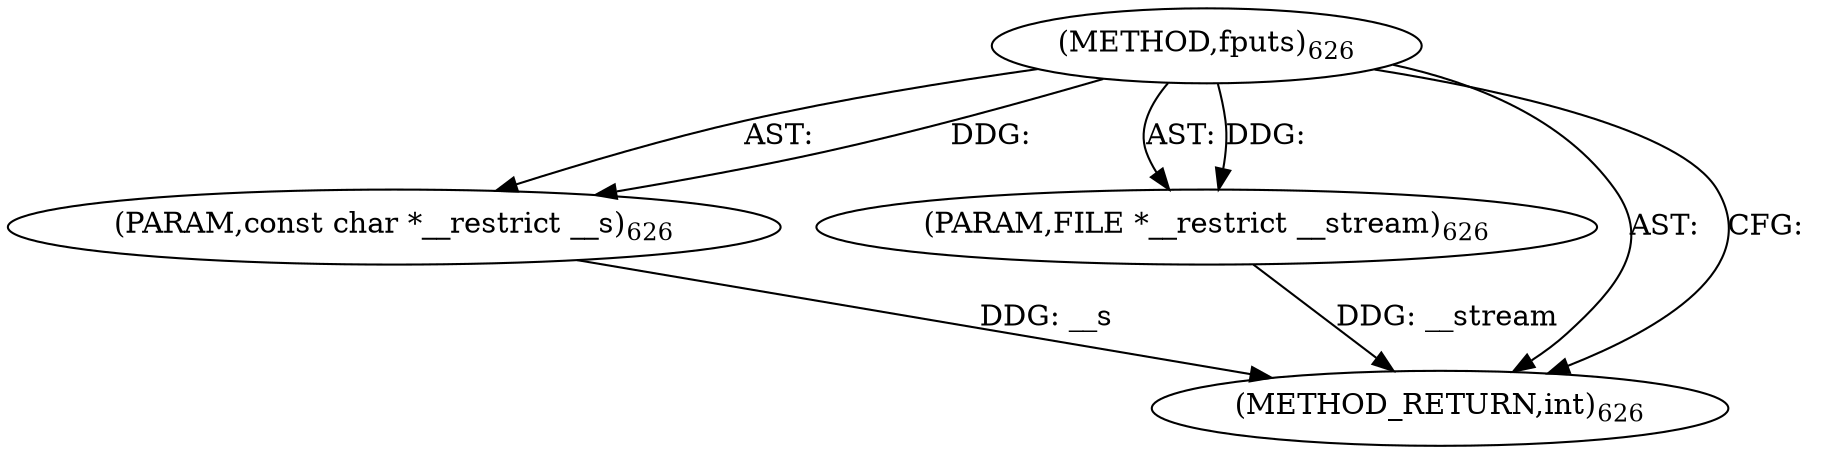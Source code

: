 digraph "fputs" {  
"30264" [label = <(METHOD,fputs)<SUB>626</SUB>> ]
"30265" [label = <(PARAM,const char *__restrict __s)<SUB>626</SUB>> ]
"30266" [label = <(PARAM,FILE *__restrict __stream)<SUB>626</SUB>> ]
"30267" [label = <(METHOD_RETURN,int)<SUB>626</SUB>> ]
  "30264" -> "30265"  [ label = "AST: "] 
  "30264" -> "30266"  [ label = "AST: "] 
  "30264" -> "30267"  [ label = "AST: "] 
  "30264" -> "30267"  [ label = "CFG: "] 
  "30265" -> "30267"  [ label = "DDG: __s"] 
  "30266" -> "30267"  [ label = "DDG: __stream"] 
  "30264" -> "30265"  [ label = "DDG: "] 
  "30264" -> "30266"  [ label = "DDG: "] 
}
